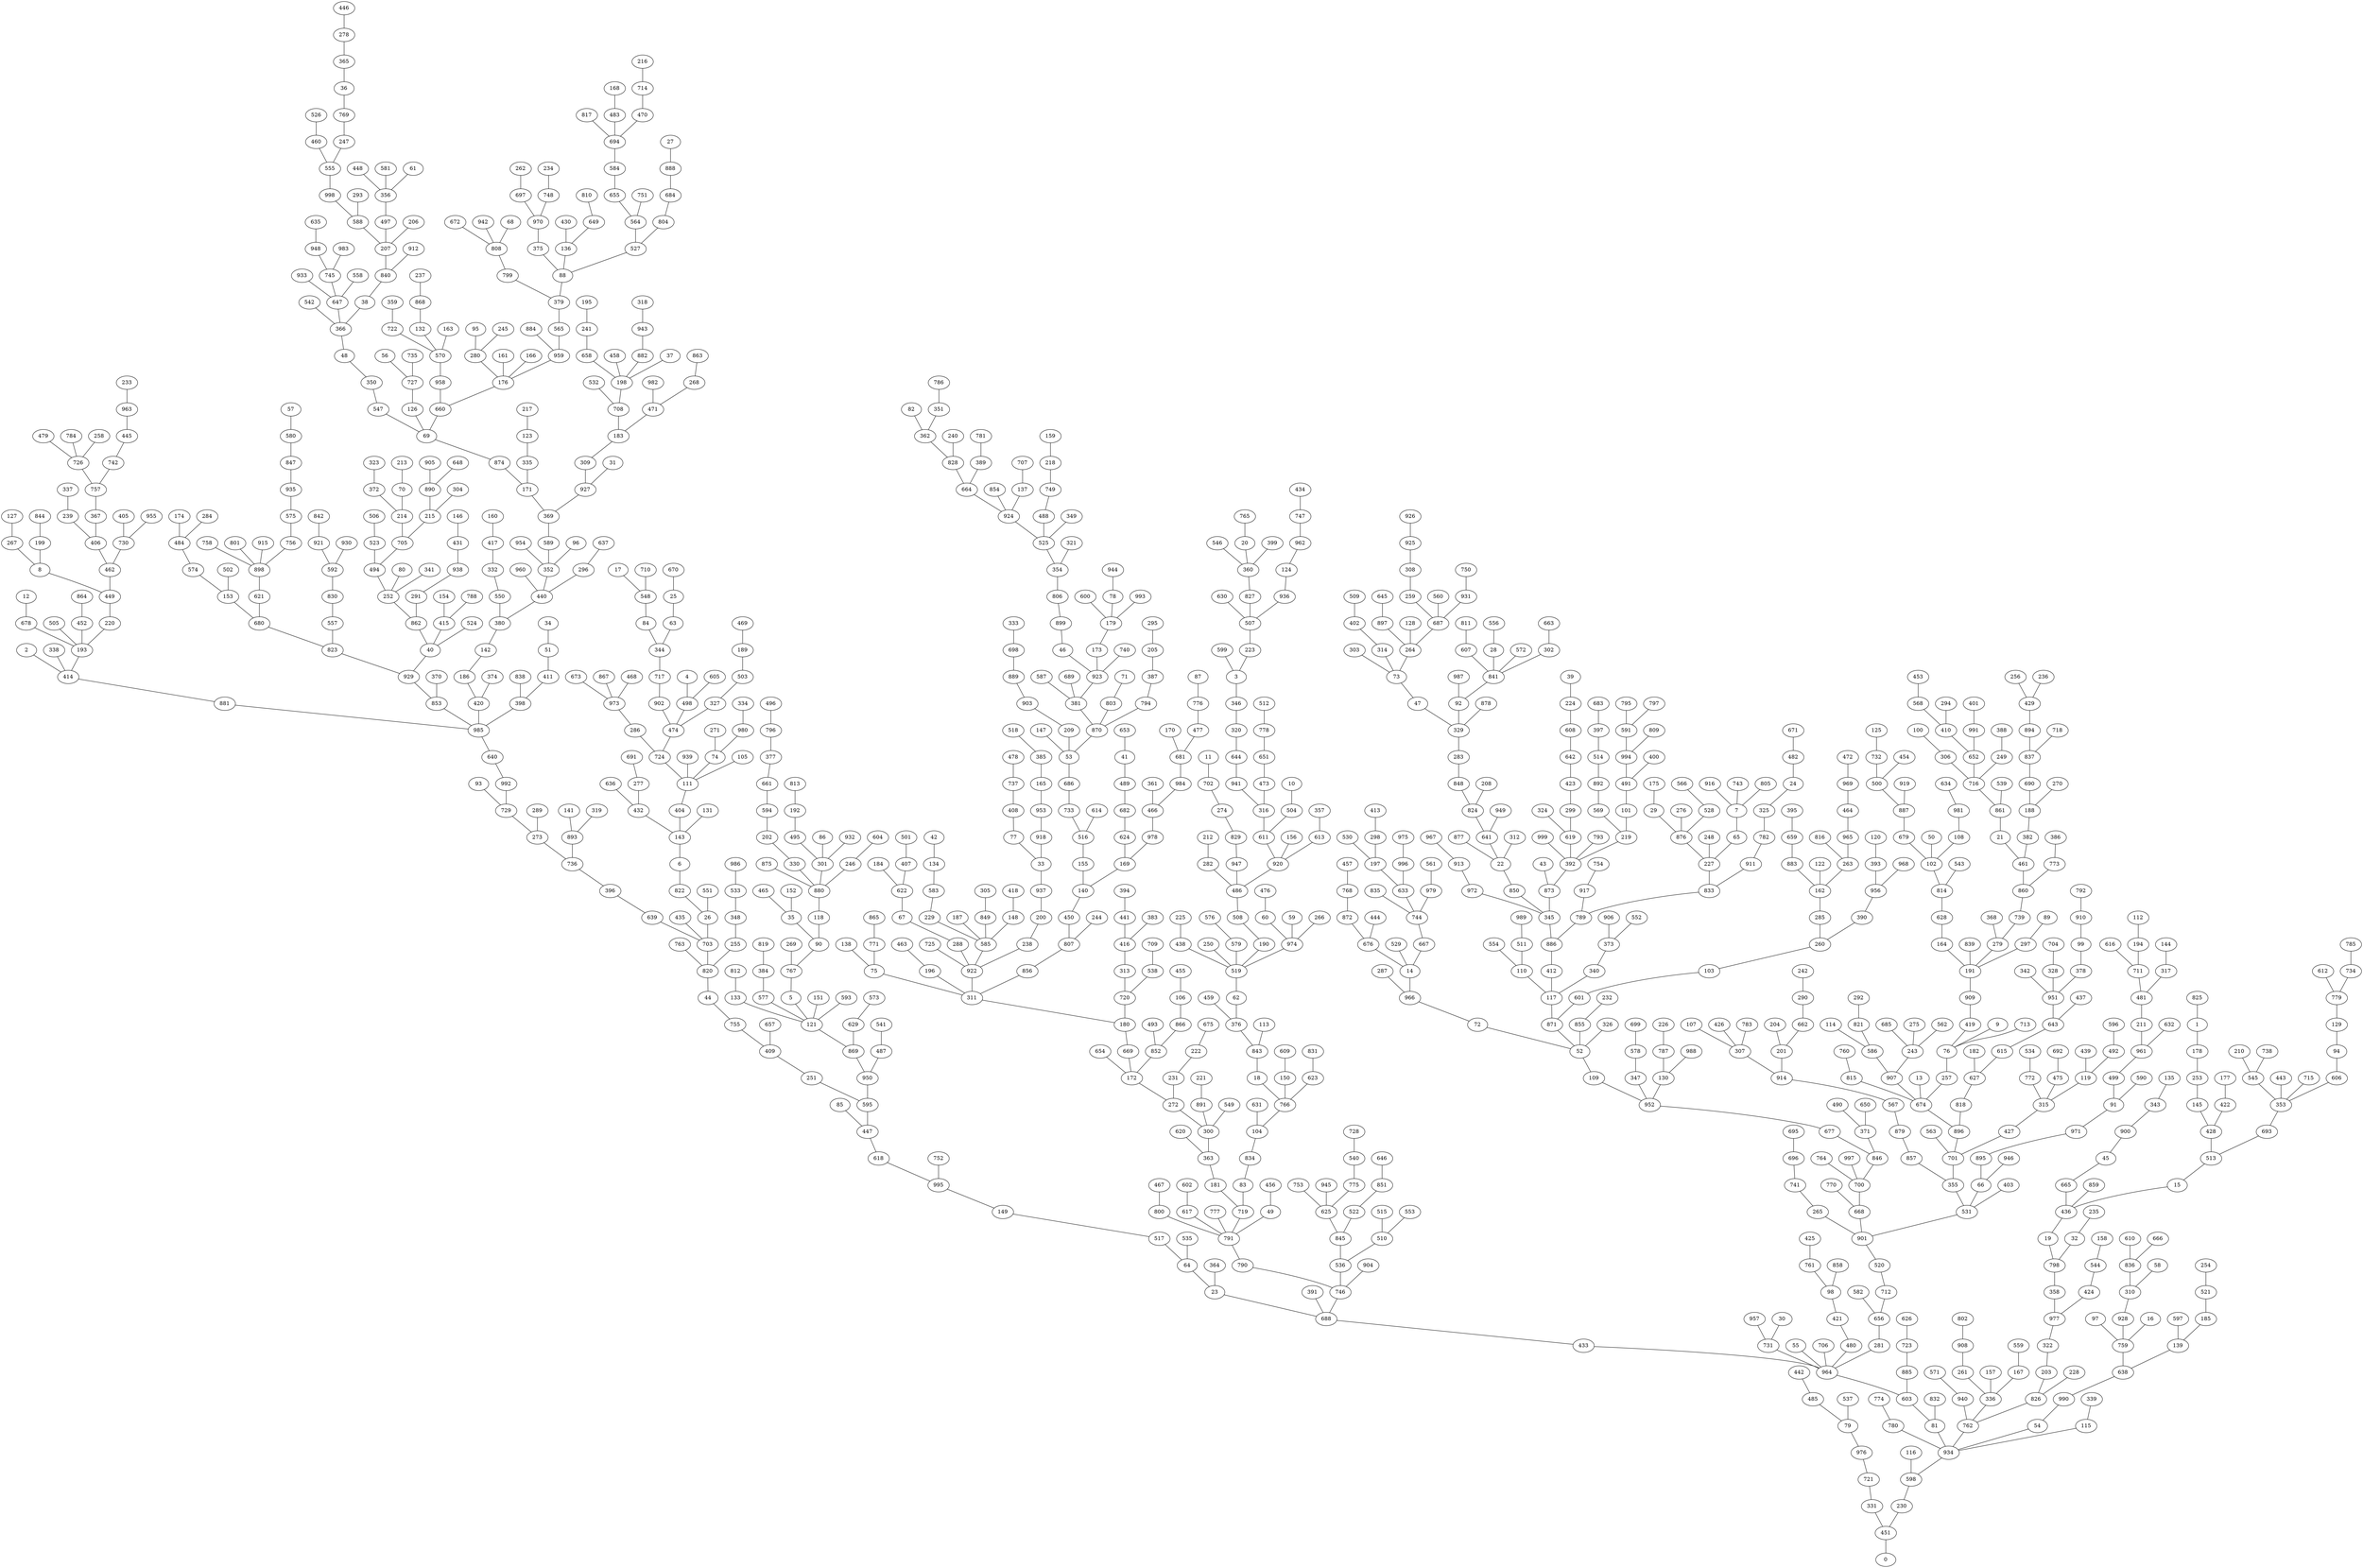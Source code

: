 graph tree {
2 -- 414;
4 -- 498;
9 -- 76;
10 -- 504;
11 -- 702;
12 -- 678;
13 -- 674;
16 -- 759;
17 -- 548;
27 -- 888;
30 -- 731;
31 -- 927;
34 -- 51;
37 -- 198;
39 -- 224;
42 -- 134;
43 -- 873;
50 -- 102;
51 -- 411;
55 -- 964;
56 -- 727;
57 -- 580;
58 -- 310;
59 -- 974;
61 -- 356;
68 -- 808;
71 -- 803;
80 -- 252;
82 -- 362;
85 -- 447;
86 -- 301;
87 -- 776;
89 -- 297;
93 -- 729;
95 -- 280;
96 -- 352;
97 -- 759;
100 -- 306;
105 -- 111;
107 -- 307;
112 -- 194;
113 -- 843;
114 -- 586;
116 -- 598;
120 -- 393;
122 -- 162;
125 -- 732;
127 -- 267;
128 -- 264;
131 -- 143;
134 -- 583;
135 -- 343;
138 -- 75;
141 -- 893;
144 -- 317;
146 -- 431;
147 -- 53;
151 -- 121;
152 -- 35;
154 -- 415;
156 -- 920;
157 -- 336;
158 -- 544;
159 -- 218;
160 -- 417;
161 -- 176;
163 -- 570;
166 -- 176;
168 -- 483;
170 -- 681;
174 -- 484;
175 -- 29;
29 -- 876;
177 -- 422;
182 -- 627;
184 -- 622;
187 -- 585;
194 -- 711;
195 -- 241;
204 -- 201;
206 -- 207;
208 -- 824;
210 -- 545;
212 -- 282;
213 -- 70;
70 -- 214;
216 -- 714;
217 -- 123;
123 -- 335;
218 -- 749;
221 -- 891;
224 -- 608;
225 -- 438;
226 -- 787;
228 -- 826;
232 -- 855;
233 -- 963;
234 -- 748;
235 -- 32;
32 -- 798;
236 -- 429;
237 -- 868;
240 -- 828;
241 -- 658;
242 -- 290;
244 -- 807;
245 -- 280;
248 -- 227;
250 -- 519;
254 -- 521;
256 -- 429;
258 -- 726;
262 -- 697;
266 -- 974;
267 -- 8;
269 -- 767;
270 -- 188;
271 -- 74;
275 -- 243;
276 -- 876;
280 -- 176;
282 -- 486;
284 -- 484;
287 -- 966;
289 -- 273;
290 -- 662;
292 -- 821;
293 -- 588;
294 -- 410;
295 -- 205;
205 -- 387;
297 -- 191;
303 -- 73;
304 -- 215;
305 -- 849;
306 -- 716;
312 -- 22;
317 -- 481;
318 -- 943;
319 -- 893;
321 -- 354;
323 -- 372;
324 -- 619;
326 -- 52;
333 -- 698;
334 -- 980;
335 -- 171;
337 -- 239;
239 -- 406;
338 -- 414;
339 -- 115;
115 -- 934;
341 -- 252;
342 -- 951;
343 -- 900;
349 -- 525;
357 -- 613;
359 -- 722;
361 -- 466;
364 -- 23;
368 -- 279;
370 -- 853;
372 -- 214;
214 -- 705;
374 -- 420;
383 -- 416;
386 -- 773;
387 -- 794;
388 -- 249;
249 -- 716;
391 -- 688;
393 -- 956;
394 -- 441;
395 -- 659;
399 -- 360;
400 -- 491;
401 -- 991;
403 -- 531;
405 -- 730;
411 -- 398;
413 -- 298;
298 -- 197;
417 -- 332;
332 -- 550;
418 -- 148;
148 -- 585;
422 -- 428;
425 -- 761;
426 -- 307;
429 -- 894;
430 -- 136;
431 -- 938;
434 -- 747;
435 -- 703;
437 -- 643;
438 -- 519;
439 -- 119;
441 -- 416;
416 -- 313;
313 -- 720;
442 -- 485;
443 -- 353;
444 -- 676;
446 -- 278;
278 -- 365;
365 -- 36;
36 -- 769;
448 -- 356;
453 -- 568;
454 -- 500;
455 -- 106;
106 -- 866;
456 -- 49;
49 -- 791;
457 -- 768;
458 -- 198;
459 -- 376;
463 -- 196;
196 -- 311;
465 -- 35;
35 -- 90;
467 -- 800;
468 -- 973;
469 -- 189;
189 -- 503;
472 -- 969;
476 -- 60;
60 -- 974;
478 -- 737;
479 -- 726;
483 -- 694;
484 -- 574;
485 -- 79;
490 -- 371;
493 -- 852;
496 -- 796;
501 -- 407;
407 -- 622;
502 -- 153;
503 -- 327;
327 -- 474;
504 -- 611;
505 -- 193;
506 -- 523;
509 -- 402;
402 -- 314;
314 -- 73;
512 -- 778;
515 -- 510;
518 -- 385;
385 -- 165;
165 -- 953;
521 -- 185;
185 -- 139;
523 -- 494;
524 -- 40;
526 -- 460;
460 -- 555;
529 -- 14;
530 -- 197;
197 -- 633;
532 -- 708;
534 -- 772;
535 -- 64;
537 -- 79;
79 -- 976;
539 -- 861;
541 -- 487;
487 -- 950;
542 -- 366;
543 -- 814;
544 -- 424;
424 -- 977;
546 -- 360;
549 -- 300;
550 -- 380;
551 -- 26;
552 -- 373;
553 -- 510;
510 -- 536;
554 -- 110;
556 -- 28;
28 -- 841;
558 -- 647;
559 -- 167;
167 -- 336;
560 -- 687;
561 -- 979;
562 -- 243;
563 -- 701;
566 -- 528;
528 -- 876;
568 -- 410;
410 -- 652;
571 -- 940;
572 -- 841;
573 -- 629;
574 -- 153;
153 -- 680;
576 -- 579;
579 -- 519;
580 -- 847;
581 -- 356;
356 -- 497;
497 -- 207;
582 -- 656;
583 -- 229;
229 -- 585;
587 -- 381;
590 -- 91;
593 -- 121;
596 -- 492;
492 -- 119;
119 -- 315;
597 -- 139;
139 -- 638;
599 -- 3;
600 -- 179;
602 -- 617;
604 -- 246;
246 -- 880;
605 -- 498;
498 -- 474;
608 -- 642;
609 -- 150;
150 -- 766;
610 -- 836;
612 -- 779;
613 -- 920;
614 -- 516;
616 -- 711;
617 -- 791;
620 -- 363;
622 -- 67;
67 -- 288;
288 -- 922;
626 -- 723;
629 -- 869;
630 -- 507;
631 -- 104;
632 -- 961;
634 -- 981;
635 -- 948;
636 -- 432;
637 -- 296;
296 -- 440;
642 -- 423;
423 -- 299;
299 -- 619;
619 -- 392;
645 -- 897;
646 -- 851;
648 -- 890;
650 -- 371;
371 -- 846;
653 -- 41;
41 -- 489;
489 -- 682;
654 -- 172;
657 -- 409;
658 -- 198;
659 -- 883;
662 -- 201;
201 -- 914;
663 -- 302;
302 -- 841;
666 -- 836;
670 -- 25;
25 -- 63;
63 -- 344;
671 -- 482;
482 -- 24;
24 -- 325;
325 -- 782;
672 -- 808;
673 -- 973;
675 -- 222;
222 -- 231;
231 -- 272;
678 -- 193;
682 -- 624;
624 -- 169;
683 -- 397;
397 -- 514;
514 -- 892;
685 -- 243;
243 -- 907;
689 -- 381;
691 -- 277;
277 -- 432;
432 -- 143;
692 -- 475;
475 -- 315;
695 -- 696;
696 -- 741;
697 -- 970;
698 -- 889;
699 -- 578;
578 -- 347;
347 -- 952;
702 -- 274;
274 -- 829;
704 -- 328;
328 -- 951;
706 -- 964;
707 -- 137;
137 -- 924;
709 -- 538;
538 -- 720;
710 -- 548;
548 -- 84;
84 -- 344;
344 -- 717;
711 -- 481;
481 -- 211;
211 -- 961;
713 -- 76;
714 -- 470;
470 -- 694;
715 -- 353;
717 -- 902;
718 -- 837;
720 -- 180;
722 -- 570;
723 -- 885;
725 -- 922;
728 -- 540;
540 -- 775;
732 -- 500;
500 -- 887;
735 -- 727;
727 -- 126;
126 -- 69;
737 -- 408;
408 -- 77;
77 -- 33;
738 -- 545;
545 -- 353;
740 -- 923;
741 -- 265;
265 -- 901;
743 -- 7;
747 -- 962;
748 -- 970;
749 -- 488;
488 -- 525;
750 -- 931;
751 -- 564;
752 -- 995;
753 -- 625;
754 -- 917;
758 -- 898;
760 -- 815;
761 -- 98;
763 -- 820;
764 -- 700;
765 -- 20;
20 -- 360;
360 -- 827;
768 -- 872;
769 -- 247;
247 -- 555;
555 -- 998;
770 -- 668;
772 -- 315;
315 -- 427;
427 -- 701;
773 -- 860;
774 -- 780;
775 -- 625;
776 -- 477;
477 -- 681;
681 -- 984;
777 -- 791;
778 -- 651;
651 -- 473;
473 -- 316;
780 -- 934;
781 -- 389;
389 -- 664;
782 -- 911;
783 -- 307;
307 -- 914;
784 -- 726;
726 -- 757;
785 -- 734;
734 -- 779;
779 -- 129;
129 -- 94;
94 -- 606;
606 -- 353;
353 -- 693;
693 -- 513;
786 -- 351;
351 -- 362;
362 -- 828;
787 -- 130;
788 -- 415;
415 -- 40;
792 -- 910;
793 -- 392;
794 -- 870;
795 -- 591;
796 -- 377;
377 -- 661;
661 -- 594;
594 -- 202;
202 -- 330;
330 -- 880;
797 -- 591;
591 -- 994;
800 -- 791;
801 -- 898;
802 -- 908;
803 -- 870;
805 -- 7;
809 -- 994;
810 -- 649;
649 -- 136;
136 -- 88;
811 -- 607;
607 -- 841;
812 -- 133;
133 -- 121;
813 -- 192;
192 -- 495;
495 -- 301;
815 -- 674;
816 -- 263;
817 -- 694;
694 -- 584;
584 -- 655;
655 -- 564;
564 -- 527;
819 -- 384;
384 -- 577;
577 -- 121;
821 -- 586;
586 -- 907;
825 -- 1;
1 -- 178;
178 -- 253;
253 -- 145;
145 -- 428;
428 -- 513;
513 -- 15;
15 -- 436;
827 -- 507;
828 -- 664;
664 -- 924;
829 -- 947;
831 -- 623;
623 -- 766;
832 -- 81;
835 -- 744;
836 -- 310;
310 -- 928;
838 -- 398;
398 -- 985;
839 -- 191;
841 -- 92;
842 -- 921;
844 -- 199;
199 -- 8;
8 -- 449;
847 -- 935;
849 -- 585;
585 -- 922;
851 -- 522;
522 -- 845;
854 -- 924;
855 -- 52;
858 -- 98;
98 -- 421;
421 -- 480;
480 -- 964;
859 -- 436;
863 -- 268;
268 -- 471;
864 -- 452;
452 -- 193;
865 -- 771;
771 -- 75;
75 -- 311;
866 -- 852;
852 -- 172;
867 -- 973;
868 -- 132;
132 -- 570;
570 -- 958;
872 -- 676;
676 -- 14;
875 -- 880;
876 -- 227;
877 -- 22;
878 -- 329;
883 -- 162;
884 -- 959;
885 -- 603;
888 -- 684;
684 -- 804;
804 -- 527;
527 -- 88;
889 -- 903;
891 -- 300;
892 -- 569;
569 -- 219;
893 -- 736;
894 -- 837;
837 -- 690;
690 -- 188;
188 -- 382;
382 -- 461;
897 -- 264;
900 -- 45;
45 -- 665;
665 -- 436;
436 -- 19;
19 -- 798;
798 -- 358;
358 -- 977;
902 -- 474;
474 -- 724;
903 -- 209;
209 -- 53;
904 -- 746;
905 -- 890;
890 -- 215;
215 -- 705;
705 -- 494;
494 -- 252;
252 -- 862;
906 -- 373;
373 -- 340;
340 -- 117;
907 -- 674;
908 -- 261;
261 -- 336;
336 -- 762;
910 -- 99;
99 -- 378;
378 -- 951;
911 -- 833;
912 -- 840;
914 -- 567;
567 -- 879;
879 -- 857;
857 -- 355;
915 -- 898;
916 -- 7;
7 -- 65;
65 -- 227;
227 -- 833;
833 -- 789;
917 -- 789;
789 -- 886;
919 -- 887;
887 -- 679;
679 -- 102;
921 -- 592;
924 -- 525;
525 -- 354;
354 -- 806;
806 -- 899;
899 -- 46;
46 -- 923;
926 -- 925;
925 -- 308;
308 -- 259;
259 -- 687;
928 -- 759;
759 -- 638;
638 -- 990;
930 -- 592;
592 -- 830;
830 -- 557;
557 -- 823;
931 -- 687;
687 -- 264;
264 -- 73;
73 -- 47;
47 -- 329;
932 -- 301;
301 -- 880;
880 -- 118;
118 -- 90;
90 -- 767;
767 -- 5;
5 -- 121;
121 -- 869;
869 -- 950;
933 -- 647;
935 -- 575;
575 -- 756;
756 -- 898;
898 -- 621;
621 -- 680;
680 -- 823;
823 -- 929;
938 -- 291;
291 -- 862;
862 -- 40;
40 -- 929;
929 -- 853;
853 -- 985;
939 -- 111;
940 -- 762;
942 -- 808;
808 -- 799;
799 -- 379;
943 -- 882;
882 -- 198;
198 -- 708;
708 -- 183;
944 -- 78;
78 -- 179;
945 -- 625;
625 -- 845;
845 -- 536;
536 -- 746;
946 -- 66;
947 -- 486;
948 -- 745;
949 -- 641;
950 -- 595;
951 -- 643;
643 -- 615;
615 -- 627;
627 -- 818;
818 -- 896;
953 -- 918;
918 -- 33;
33 -- 937;
937 -- 200;
200 -- 238;
238 -- 922;
922 -- 311;
954 -- 352;
955 -- 730;
730 -- 462;
957 -- 731;
731 -- 964;
958 -- 660;
960 -- 440;
961 -- 499;
499 -- 91;
91 -- 971;
962 -- 124;
124 -- 936;
936 -- 507;
507 -- 223;
223 -- 3;
3 -- 346;
346 -- 320;
320 -- 644;
644 -- 941;
941 -- 316;
316 -- 611;
611 -- 920;
920 -- 486;
486 -- 508;
508 -- 190;
190 -- 519;
963 -- 445;
445 -- 742;
742 -- 757;
757 -- 367;
367 -- 406;
406 -- 462;
462 -- 449;
449 -- 220;
220 -- 193;
193 -- 414;
414 -- 881;
881 -- 985;
967 -- 913;
913 -- 972;
968 -- 956;
956 -- 390;
390 -- 260;
969 -- 464;
464 -- 965;
965 -- 263;
263 -- 162;
162 -- 285;
285 -- 260;
260 -- 103;
103 -- 601;
601 -- 871;
970 -- 375;
375 -- 88;
88 -- 379;
379 -- 565;
565 -- 959;
959 -- 176;
176 -- 660;
660 -- 69;
971 -- 895;
895 -- 66;
66 -- 531;
972 -- 345;
973 -- 286;
286 -- 724;
724 -- 111;
974 -- 519;
519 -- 62;
62 -- 376;
376 -- 843;
843 -- 18;
18 -- 766;
766 -- 104;
104 -- 834;
834 -- 83;
83 -- 719;
975 -- 996;
976 -- 721;
721 -- 331;
331 -- 451;
977 -- 322;
322 -- 203;
203 -- 826;
826 -- 762;
762 -- 934;
979 -- 744;
980 -- 74;
74 -- 111;
111 -- 404;
404 -- 143;
143 -- 6;
6 -- 822;
822 -- 26;
26 -- 703;
981 -- 108;
108 -- 102;
102 -- 814;
814 -- 628;
628 -- 164;
164 -- 191;
982 -- 471;
471 -- 183;
183 -- 309;
309 -- 927;
927 -- 369;
983 -- 745;
745 -- 647;
647 -- 366;
984 -- 466;
466 -- 978;
978 -- 169;
169 -- 140;
986 -- 533;
533 -- 348;
348 -- 255;
255 -- 820;
987 -- 92;
92 -- 329;
329 -- 283;
283 -- 848;
848 -- 824;
824 -- 641;
641 -- 22;
22 -- 850;
850 -- 345;
988 -- 130;
130 -- 952;
989 -- 511;
511 -- 110;
110 -- 117;
990 -- 54;
54 -- 934;
991 -- 652;
652 -- 716;
716 -- 861;
861 -- 21;
21 -- 461;
461 -- 860;
860 -- 739;
739 -- 279;
279 -- 191;
191 -- 909;
909 -- 419;
419 -- 76;
76 -- 257;
257 -- 674;
674 -- 896;
896 -- 701;
701 -- 355;
355 -- 531;
531 -- 901;
993 -- 179;
179 -- 173;
173 -- 923;
923 -- 381;
381 -- 870;
870 -- 53;
53 -- 686;
686 -- 733;
733 -- 516;
516 -- 155;
155 -- 140;
140 -- 450;
450 -- 807;
807 -- 856;
856 -- 311;
311 -- 180;
180 -- 669;
669 -- 172;
172 -- 272;
272 -- 300;
300 -- 363;
363 -- 181;
181 -- 719;
719 -- 791;
791 -- 790;
790 -- 746;
746 -- 688;
994 -- 491;
491 -- 101;
101 -- 219;
219 -- 392;
996 -- 633;
633 -- 744;
744 -- 667;
667 -- 14;
14 -- 966;
966 -- 72;
72 -- 52;
997 -- 700;
998 -- 588;
588 -- 207;
207 -- 840;
840 -- 38;
38 -- 366;
366 -- 48;
48 -- 350;
350 -- 547;
547 -- 69;
69 -- 874;
874 -- 171;
171 -- 369;
369 -- 589;
589 -- 352;
352 -- 440;
440 -- 380;
380 -- 142;
142 -- 186;
186 -- 420;
420 -- 985;
985 -- 640;
640 -- 992;
992 -- 729;
729 -- 273;
273 -- 736;
736 -- 396;
396 -- 639;
639 -- 703;
703 -- 820;
820 -- 44;
44 -- 755;
755 -- 409;
409 -- 251;
251 -- 595;
595 -- 447;
447 -- 618;
618 -- 995;
995 -- 149;
149 -- 517;
517 -- 64;
64 -- 23;
23 -- 688;
688 -- 433;
433 -- 964;
999 -- 392;
392 -- 873;
873 -- 345;
345 -- 886;
886 -- 412;
412 -- 117;
117 -- 871;
871 -- 52;
52 -- 109;
109 -- 952;
952 -- 677;
677 -- 846;
846 -- 700;
700 -- 668;
668 -- 901;
901 -- 520;
520 -- 712;
712 -- 656;
656 -- 281;
281 -- 964;
964 -- 603;
603 -- 81;
81 -- 934;
934 -- 598;
598 -- 230;
230 -- 451;
451 -- 0;
}

